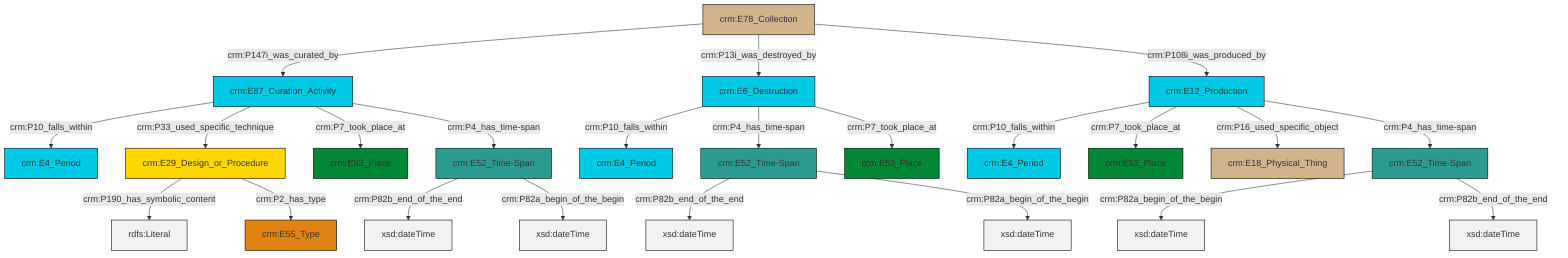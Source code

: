 graph TD
classDef Literal fill:#f2f2f2,stroke:#000000;
classDef CRM_Entity fill:#FFFFFF,stroke:#000000;
classDef Temporal_Entity fill:#00C9E6, stroke:#000000;
classDef Type fill:#E18312, stroke:#000000;
classDef Time-Span fill:#2C9C91, stroke:#000000;
classDef Appellation fill:#FFEB7F, stroke:#000000;
classDef Place fill:#008836, stroke:#000000;
classDef Persistent_Item fill:#B266B2, stroke:#000000;
classDef Conceptual_Object fill:#FFD700, stroke:#000000;
classDef Physical_Thing fill:#D2B48C, stroke:#000000;
classDef Actor fill:#f58aad, stroke:#000000;
classDef PC_Classes fill:#4ce600, stroke:#000000;
classDef Multi fill:#cccccc,stroke:#000000;

0["crm:E52_Time-Span"]:::Time-Span -->|crm:P82b_end_of_the_end| 1[xsd:dateTime]:::Literal
8["crm:E78_Collection"]:::Physical_Thing -->|crm:P147i_was_curated_by| 2["crm:E87_Curation_Activity"]:::Temporal_Entity
9["crm:E52_Time-Span"]:::Time-Span -->|crm:P82a_begin_of_the_begin| 10[xsd:dateTime]:::Literal
6["crm:E29_Design_or_Procedure"]:::Conceptual_Object -->|crm:P190_has_symbolic_content| 11[rdfs:Literal]:::Literal
2["crm:E87_Curation_Activity"]:::Temporal_Entity -->|crm:P10_falls_within| 12["crm:E4_Period"]:::Temporal_Entity
13["crm:E12_Production"]:::Temporal_Entity -->|crm:P10_falls_within| 14["crm:E4_Period"]:::Temporal_Entity
2["crm:E87_Curation_Activity"]:::Temporal_Entity -->|crm:P33_used_specific_technique| 6["crm:E29_Design_or_Procedure"]:::Conceptual_Object
6["crm:E29_Design_or_Procedure"]:::Conceptual_Object -->|crm:P2_has_type| 17["crm:E55_Type"]:::Type
8["crm:E78_Collection"]:::Physical_Thing -->|crm:P13i_was_destroyed_by| 4["crm:E6_Destruction"]:::Temporal_Entity
4["crm:E6_Destruction"]:::Temporal_Entity -->|crm:P10_falls_within| 20["crm:E4_Period"]:::Temporal_Entity
13["crm:E12_Production"]:::Temporal_Entity -->|crm:P7_took_place_at| 21["crm:E53_Place"]:::Place
13["crm:E12_Production"]:::Temporal_Entity -->|crm:P16_used_specific_object| 23["crm:E18_Physical_Thing"]:::Physical_Thing
13["crm:E12_Production"]:::Temporal_Entity -->|crm:P4_has_time-span| 9["crm:E52_Time-Span"]:::Time-Span
2["crm:E87_Curation_Activity"]:::Temporal_Entity -->|crm:P7_took_place_at| 25["crm:E53_Place"]:::Place
4["crm:E6_Destruction"]:::Temporal_Entity -->|crm:P4_has_time-span| 15["crm:E52_Time-Span"]:::Time-Span
4["crm:E6_Destruction"]:::Temporal_Entity -->|crm:P7_took_place_at| 18["crm:E53_Place"]:::Place
15["crm:E52_Time-Span"]:::Time-Span -->|crm:P82b_end_of_the_end| 32[xsd:dateTime]:::Literal
8["crm:E78_Collection"]:::Physical_Thing -->|crm:P108i_was_produced_by| 13["crm:E12_Production"]:::Temporal_Entity
9["crm:E52_Time-Span"]:::Time-Span -->|crm:P82b_end_of_the_end| 36[xsd:dateTime]:::Literal
2["crm:E87_Curation_Activity"]:::Temporal_Entity -->|crm:P4_has_time-span| 0["crm:E52_Time-Span"]:::Time-Span
0["crm:E52_Time-Span"]:::Time-Span -->|crm:P82a_begin_of_the_begin| 37[xsd:dateTime]:::Literal
15["crm:E52_Time-Span"]:::Time-Span -->|crm:P82a_begin_of_the_begin| 38[xsd:dateTime]:::Literal
